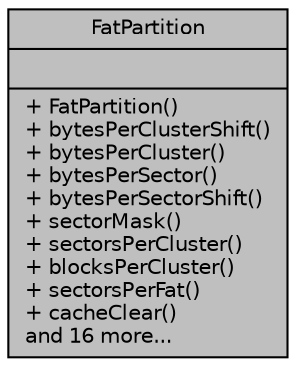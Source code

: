 digraph "FatPartition"
{
 // INTERACTIVE_SVG=YES
 // LATEX_PDF_SIZE
  edge [fontname="Helvetica",fontsize="10",labelfontname="Helvetica",labelfontsize="10"];
  node [fontname="Helvetica",fontsize="10",shape=record];
  Node1 [label="{FatPartition\n||+ FatPartition()\l+ bytesPerClusterShift()\l+ bytesPerCluster()\l+ bytesPerSector()\l+ bytesPerSectorShift()\l+ sectorMask()\l+ sectorsPerCluster()\l+ blocksPerCluster()\l+ sectorsPerFat()\l+ cacheClear()\land 16 more...\l}",height=0.2,width=0.4,color="black", fillcolor="grey75", style="filled", fontcolor="black",tooltip="Access FAT16 and FAT32 partitions on raw file devices."];
}
